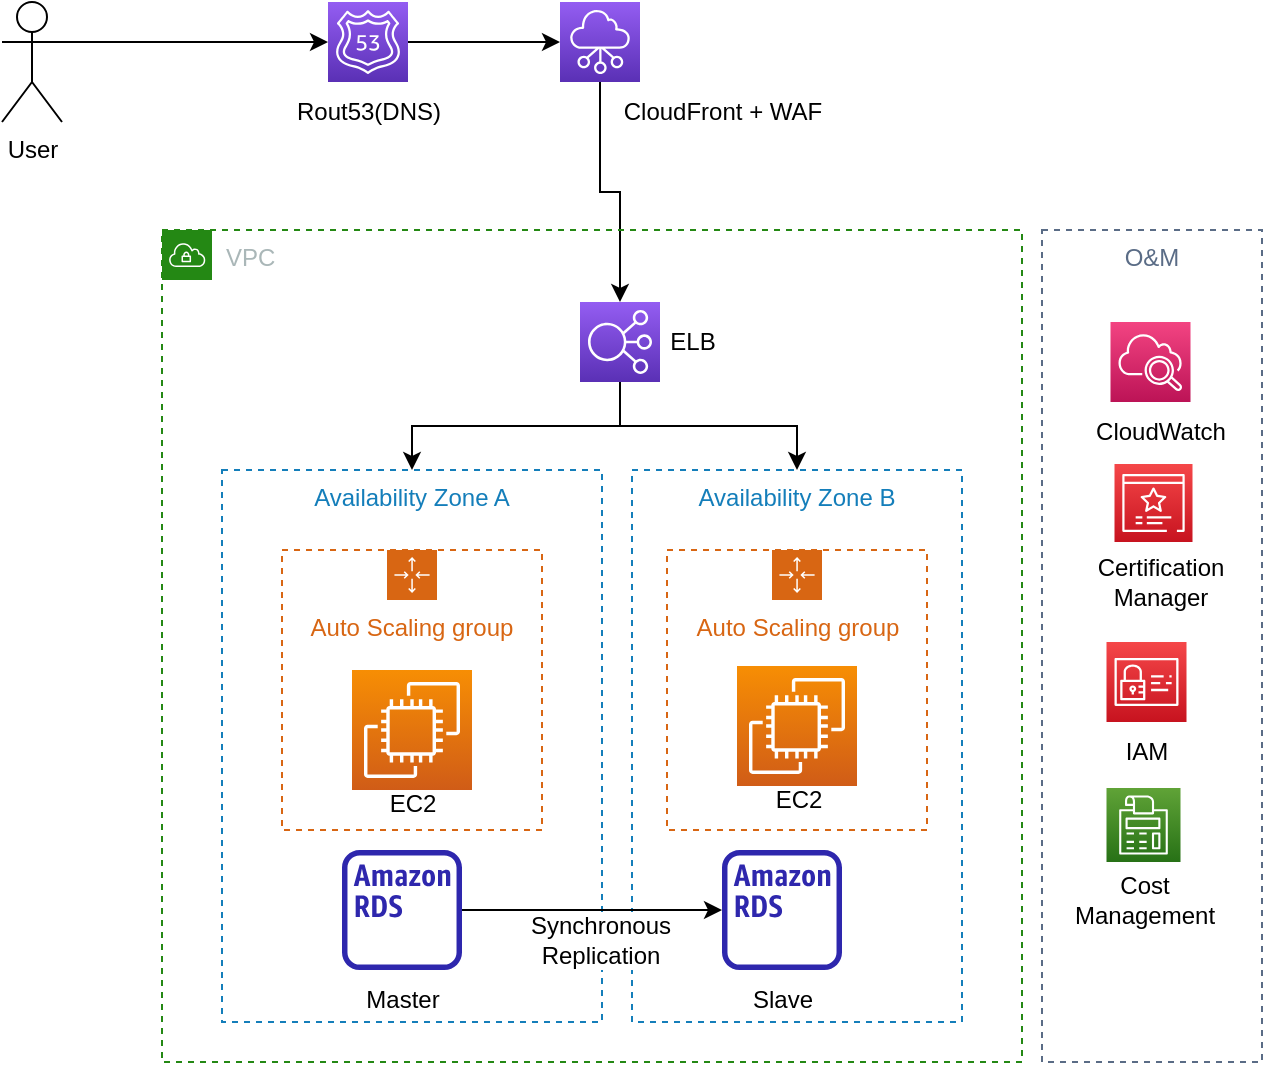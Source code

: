 <mxfile version="20.4.2" type="github" pages="2">
  <diagram id="MYiubayEztFGwC_8K_VW" name="Page-1">
    <mxGraphModel dx="1186" dy="510" grid="1" gridSize="10" guides="1" tooltips="1" connect="1" arrows="1" fold="1" page="1" pageScale="1" pageWidth="850" pageHeight="1100" math="0" shadow="0">
      <root>
        <mxCell id="0" />
        <mxCell id="1" parent="0" />
        <mxCell id="qeC_8O_hMwb7RruEvmz8-45" value="O&amp;M" style="fillColor=none;strokeColor=#5A6C86;dashed=1;verticalAlign=top;fontStyle=0;fontColor=#5A6C86;labelBackgroundColor=default;" parent="1" vertex="1">
          <mxGeometry x="600" y="134" width="110" height="416" as="geometry" />
        </mxCell>
        <mxCell id="qeC_8O_hMwb7RruEvmz8-1" value="Availability Zone A" style="fillColor=none;strokeColor=#147EBA;dashed=1;verticalAlign=top;fontStyle=0;fontColor=#147EBA;" parent="1" vertex="1">
          <mxGeometry x="190" y="254" width="190" height="276" as="geometry" />
        </mxCell>
        <mxCell id="qeC_8O_hMwb7RruEvmz8-2" value="Availability Zone B" style="fillColor=none;strokeColor=#147EBA;dashed=1;verticalAlign=top;fontStyle=0;fontColor=#147EBA;" parent="1" vertex="1">
          <mxGeometry x="395" y="254" width="165" height="276" as="geometry" />
        </mxCell>
        <mxCell id="qeC_8O_hMwb7RruEvmz8-3" value="Auto Scaling group" style="points=[[0,0],[0.25,0],[0.5,0],[0.75,0],[1,0],[1,0.25],[1,0.5],[1,0.75],[1,1],[0.75,1],[0.5,1],[0.25,1],[0,1],[0,0.75],[0,0.5],[0,0.25]];outlineConnect=0;gradientColor=none;html=1;whiteSpace=wrap;fontSize=12;fontStyle=0;container=1;pointerEvents=0;collapsible=0;recursiveResize=0;shape=mxgraph.aws4.groupCenter;grIcon=mxgraph.aws4.group_auto_scaling_group;grStroke=1;strokeColor=#D86613;fillColor=none;verticalAlign=top;align=center;fontColor=#D86613;dashed=1;spacingTop=25;" parent="1" vertex="1">
          <mxGeometry x="220" y="294" width="130" height="140" as="geometry" />
        </mxCell>
        <mxCell id="qeC_8O_hMwb7RruEvmz8-10" value="" style="sketch=0;points=[[0,0,0],[0.25,0,0],[0.5,0,0],[0.75,0,0],[1,0,0],[0,1,0],[0.25,1,0],[0.5,1,0],[0.75,1,0],[1,1,0],[0,0.25,0],[0,0.5,0],[0,0.75,0],[1,0.25,0],[1,0.5,0],[1,0.75,0]];outlineConnect=0;fontColor=#232F3E;gradientColor=#F78E04;gradientDirection=north;fillColor=#D05C17;strokeColor=#ffffff;dashed=0;verticalLabelPosition=bottom;verticalAlign=top;align=center;html=1;fontSize=12;fontStyle=0;aspect=fixed;shape=mxgraph.aws4.resourceIcon;resIcon=mxgraph.aws4.ec2;" parent="qeC_8O_hMwb7RruEvmz8-3" vertex="1">
          <mxGeometry x="35" y="60" width="60" height="60" as="geometry" />
        </mxCell>
        <mxCell id="qeC_8O_hMwb7RruEvmz8-11" value="EC2" style="text;html=1;resizable=0;autosize=1;align=center;verticalAlign=middle;points=[];fillColor=none;strokeColor=none;rounded=0;" parent="qeC_8O_hMwb7RruEvmz8-3" vertex="1">
          <mxGeometry x="40" y="112" width="50" height="30" as="geometry" />
        </mxCell>
        <mxCell id="qeC_8O_hMwb7RruEvmz8-37" style="edgeStyle=orthogonalEdgeStyle;rounded=0;orthogonalLoop=1;jettySize=auto;html=1;" parent="1" source="qeC_8O_hMwb7RruEvmz8-4" target="qeC_8O_hMwb7RruEvmz8-35" edge="1">
          <mxGeometry relative="1" as="geometry" />
        </mxCell>
        <mxCell id="qeC_8O_hMwb7RruEvmz8-4" value="" style="sketch=0;outlineConnect=0;fontColor=#232F3E;gradientColor=none;fillColor=#2E27AD;strokeColor=none;dashed=0;verticalLabelPosition=bottom;verticalAlign=top;align=center;html=1;fontSize=12;fontStyle=0;aspect=fixed;pointerEvents=1;shape=mxgraph.aws4.rds_instance_alt;" parent="1" vertex="1">
          <mxGeometry x="250" y="444" width="60" height="60" as="geometry" />
        </mxCell>
        <mxCell id="qeC_8O_hMwb7RruEvmz8-9" value="Auto Scaling group" style="points=[[0,0],[0.25,0],[0.5,0],[0.75,0],[1,0],[1,0.25],[1,0.5],[1,0.75],[1,1],[0.75,1],[0.5,1],[0.25,1],[0,1],[0,0.75],[0,0.5],[0,0.25]];outlineConnect=0;gradientColor=none;html=1;whiteSpace=wrap;fontSize=12;fontStyle=0;container=1;pointerEvents=0;collapsible=0;recursiveResize=0;shape=mxgraph.aws4.groupCenter;grIcon=mxgraph.aws4.group_auto_scaling_group;grStroke=1;strokeColor=#D86613;fillColor=none;verticalAlign=top;align=center;fontColor=#D86613;dashed=1;spacingTop=25;" parent="1" vertex="1">
          <mxGeometry x="412.5" y="294" width="130" height="140" as="geometry" />
        </mxCell>
        <mxCell id="qeC_8O_hMwb7RruEvmz8-12" value="" style="sketch=0;points=[[0,0,0],[0.25,0,0],[0.5,0,0],[0.75,0,0],[1,0,0],[0,1,0],[0.25,1,0],[0.5,1,0],[0.75,1,0],[1,1,0],[0,0.25,0],[0,0.5,0],[0,0.75,0],[1,0.25,0],[1,0.5,0],[1,0.75,0]];outlineConnect=0;fontColor=#232F3E;gradientColor=#F78E04;gradientDirection=north;fillColor=#D05C17;strokeColor=#ffffff;dashed=0;verticalLabelPosition=bottom;verticalAlign=top;align=center;html=1;fontSize=12;fontStyle=0;aspect=fixed;shape=mxgraph.aws4.resourceIcon;resIcon=mxgraph.aws4.ec2;" parent="qeC_8O_hMwb7RruEvmz8-9" vertex="1">
          <mxGeometry x="35" y="58" width="60" height="60" as="geometry" />
        </mxCell>
        <mxCell id="qeC_8O_hMwb7RruEvmz8-13" value="EC2" style="text;html=1;resizable=0;autosize=1;align=center;verticalAlign=middle;points=[];fillColor=none;strokeColor=none;rounded=0;" parent="qeC_8O_hMwb7RruEvmz8-9" vertex="1">
          <mxGeometry x="40" y="110" width="50" height="30" as="geometry" />
        </mxCell>
        <mxCell id="qeC_8O_hMwb7RruEvmz8-29" style="edgeStyle=orthogonalEdgeStyle;rounded=0;orthogonalLoop=1;jettySize=auto;html=1;exitX=0.5;exitY=1;exitDx=0;exitDy=0;exitPerimeter=0;" parent="1" source="qeC_8O_hMwb7RruEvmz8-14" target="qeC_8O_hMwb7RruEvmz8-19" edge="1">
          <mxGeometry relative="1" as="geometry" />
        </mxCell>
        <mxCell id="qeC_8O_hMwb7RruEvmz8-14" value="" style="sketch=0;points=[[0,0,0],[0.25,0,0],[0.5,0,0],[0.75,0,0],[1,0,0],[0,1,0],[0.25,1,0],[0.5,1,0],[0.75,1,0],[1,1,0],[0,0.25,0],[0,0.5,0],[0,0.75,0],[1,0.25,0],[1,0.5,0],[1,0.75,0]];outlineConnect=0;fontColor=#232F3E;gradientColor=#945DF2;gradientDirection=north;fillColor=#5A30B5;strokeColor=#ffffff;dashed=0;verticalLabelPosition=bottom;verticalAlign=top;align=center;html=1;fontSize=12;fontStyle=0;aspect=fixed;shape=mxgraph.aws4.resourceIcon;resIcon=mxgraph.aws4.networking_and_content_delivery;" parent="1" vertex="1">
          <mxGeometry x="359" y="20" width="40" height="40" as="geometry" />
        </mxCell>
        <mxCell id="qeC_8O_hMwb7RruEvmz8-15" value="CloudFront + WAF" style="text;html=1;resizable=0;autosize=1;align=center;verticalAlign=middle;points=[];fillColor=none;strokeColor=none;rounded=0;" parent="1" vertex="1">
          <mxGeometry x="380" y="60" width="120" height="30" as="geometry" />
        </mxCell>
        <mxCell id="qeC_8O_hMwb7RruEvmz8-21" style="edgeStyle=orthogonalEdgeStyle;rounded=0;orthogonalLoop=1;jettySize=auto;html=1;exitX=0.5;exitY=1;exitDx=0;exitDy=0;exitPerimeter=0;" parent="1" source="qeC_8O_hMwb7RruEvmz8-19" target="qeC_8O_hMwb7RruEvmz8-1" edge="1">
          <mxGeometry relative="1" as="geometry" />
        </mxCell>
        <mxCell id="qeC_8O_hMwb7RruEvmz8-22" style="edgeStyle=orthogonalEdgeStyle;rounded=0;orthogonalLoop=1;jettySize=auto;html=1;exitX=0.5;exitY=1;exitDx=0;exitDy=0;exitPerimeter=0;" parent="1" source="qeC_8O_hMwb7RruEvmz8-19" target="qeC_8O_hMwb7RruEvmz8-2" edge="1">
          <mxGeometry relative="1" as="geometry" />
        </mxCell>
        <mxCell id="qeC_8O_hMwb7RruEvmz8-31" style="edgeStyle=orthogonalEdgeStyle;rounded=0;orthogonalLoop=1;jettySize=auto;html=1;exitX=1;exitY=0.333;exitDx=0;exitDy=0;exitPerimeter=0;entryX=0;entryY=0.5;entryDx=0;entryDy=0;entryPerimeter=0;" parent="1" source="qeC_8O_hMwb7RruEvmz8-23" target="qeC_8O_hMwb7RruEvmz8-25" edge="1">
          <mxGeometry relative="1" as="geometry" />
        </mxCell>
        <mxCell id="qeC_8O_hMwb7RruEvmz8-23" value="User" style="shape=umlActor;verticalLabelPosition=bottom;verticalAlign=top;html=1;" parent="1" vertex="1">
          <mxGeometry x="80" y="20" width="30" height="60" as="geometry" />
        </mxCell>
        <mxCell id="qeC_8O_hMwb7RruEvmz8-30" style="edgeStyle=orthogonalEdgeStyle;rounded=0;orthogonalLoop=1;jettySize=auto;html=1;exitX=1;exitY=0.5;exitDx=0;exitDy=0;exitPerimeter=0;entryX=0;entryY=0.5;entryDx=0;entryDy=0;entryPerimeter=0;" parent="1" source="qeC_8O_hMwb7RruEvmz8-25" target="qeC_8O_hMwb7RruEvmz8-14" edge="1">
          <mxGeometry relative="1" as="geometry" />
        </mxCell>
        <mxCell id="qeC_8O_hMwb7RruEvmz8-25" value="" style="sketch=0;points=[[0,0,0],[0.25,0,0],[0.5,0,0],[0.75,0,0],[1,0,0],[0,1,0],[0.25,1,0],[0.5,1,0],[0.75,1,0],[1,1,0],[0,0.25,0],[0,0.5,0],[0,0.75,0],[1,0.25,0],[1,0.5,0],[1,0.75,0]];outlineConnect=0;fontColor=#232F3E;gradientColor=#945DF2;gradientDirection=north;fillColor=#5A30B5;strokeColor=#ffffff;dashed=0;verticalLabelPosition=bottom;verticalAlign=top;align=center;html=1;fontSize=12;fontStyle=0;aspect=fixed;shape=mxgraph.aws4.resourceIcon;resIcon=mxgraph.aws4.route_53;" parent="1" vertex="1">
          <mxGeometry x="243" y="20" width="40" height="40" as="geometry" />
        </mxCell>
        <mxCell id="qeC_8O_hMwb7RruEvmz8-26" value="Rout53(DNS)" style="text;html=1;resizable=0;autosize=1;align=center;verticalAlign=middle;points=[];fillColor=none;strokeColor=none;rounded=0;" parent="1" vertex="1">
          <mxGeometry x="213" y="60" width="100" height="30" as="geometry" />
        </mxCell>
        <mxCell id="qeC_8O_hMwb7RruEvmz8-27" value="VPC" style="points=[[0,0],[0.25,0],[0.5,0],[0.75,0],[1,0],[1,0.25],[1,0.5],[1,0.75],[1,1],[0.75,1],[0.5,1],[0.25,1],[0,1],[0,0.75],[0,0.5],[0,0.25]];outlineConnect=0;gradientColor=none;html=1;whiteSpace=wrap;fontSize=12;fontStyle=0;container=1;pointerEvents=0;collapsible=0;recursiveResize=0;shape=mxgraph.aws4.group;grIcon=mxgraph.aws4.group_vpc;strokeColor=#248814;fillColor=none;verticalAlign=top;align=left;spacingLeft=30;fontColor=#AAB7B8;dashed=1;" parent="1" vertex="1">
          <mxGeometry x="160" y="134" width="430" height="416" as="geometry" />
        </mxCell>
        <mxCell id="qeC_8O_hMwb7RruEvmz8-20" value="ELB" style="text;html=1;resizable=0;autosize=1;align=center;verticalAlign=middle;points=[];fillColor=none;strokeColor=none;rounded=0;" parent="qeC_8O_hMwb7RruEvmz8-27" vertex="1">
          <mxGeometry x="240" y="41" width="50" height="30" as="geometry" />
        </mxCell>
        <mxCell id="qeC_8O_hMwb7RruEvmz8-19" value="" style="sketch=0;points=[[0,0,0],[0.25,0,0],[0.5,0,0],[0.75,0,0],[1,0,0],[0,1,0],[0.25,1,0],[0.5,1,0],[0.75,1,0],[1,1,0],[0,0.25,0],[0,0.5,0],[0,0.75,0],[1,0.25,0],[1,0.5,0],[1,0.75,0]];outlineConnect=0;fontColor=#232F3E;gradientColor=#945DF2;gradientDirection=north;fillColor=#5A30B5;strokeColor=#ffffff;dashed=0;verticalLabelPosition=bottom;verticalAlign=top;align=center;html=1;fontSize=12;fontStyle=0;aspect=fixed;shape=mxgraph.aws4.resourceIcon;resIcon=mxgraph.aws4.elastic_load_balancing;" parent="qeC_8O_hMwb7RruEvmz8-27" vertex="1">
          <mxGeometry x="209" y="36" width="40" height="40" as="geometry" />
        </mxCell>
        <mxCell id="qeC_8O_hMwb7RruEvmz8-32" value="" style="sketch=0;points=[[0,0,0],[0.25,0,0],[0.5,0,0],[0.75,0,0],[1,0,0],[0,1,0],[0.25,1,0],[0.5,1,0],[0.75,1,0],[1,1,0],[0,0.25,0],[0,0.5,0],[0,0.75,0],[1,0.25,0],[1,0.5,0],[1,0.75,0]];points=[[0,0,0],[0.25,0,0],[0.5,0,0],[0.75,0,0],[1,0,0],[0,1,0],[0.25,1,0],[0.5,1,0],[0.75,1,0],[1,1,0],[0,0.25,0],[0,0.5,0],[0,0.75,0],[1,0.25,0],[1,0.5,0],[1,0.75,0]];outlineConnect=0;fontColor=#232F3E;gradientColor=#F34482;gradientDirection=north;fillColor=#BC1356;strokeColor=#ffffff;dashed=0;verticalLabelPosition=bottom;verticalAlign=top;align=center;html=1;fontSize=12;fontStyle=0;aspect=fixed;shape=mxgraph.aws4.resourceIcon;resIcon=mxgraph.aws4.cloudwatch_2;" parent="1" vertex="1">
          <mxGeometry x="634.25" y="180" width="40" height="40" as="geometry" />
        </mxCell>
        <mxCell id="qeC_8O_hMwb7RruEvmz8-33" value="CloudWatch" style="text;html=1;resizable=0;autosize=1;align=center;verticalAlign=middle;points=[];fillColor=none;strokeColor=none;rounded=0;" parent="1" vertex="1">
          <mxGeometry x="614.25" y="220" width="90" height="30" as="geometry" />
        </mxCell>
        <mxCell id="qeC_8O_hMwb7RruEvmz8-34" value="Master" style="text;html=1;resizable=0;autosize=1;align=center;verticalAlign=middle;points=[];fillColor=none;strokeColor=none;rounded=0;" parent="1" vertex="1">
          <mxGeometry x="250" y="504" width="60" height="30" as="geometry" />
        </mxCell>
        <mxCell id="qeC_8O_hMwb7RruEvmz8-35" value="" style="sketch=0;outlineConnect=0;fontColor=#232F3E;gradientColor=none;fillColor=#2E27AD;strokeColor=none;dashed=0;verticalLabelPosition=bottom;verticalAlign=top;align=center;html=1;fontSize=12;fontStyle=0;aspect=fixed;pointerEvents=1;shape=mxgraph.aws4.rds_instance_alt;" parent="1" vertex="1">
          <mxGeometry x="440" y="444" width="60" height="60" as="geometry" />
        </mxCell>
        <mxCell id="qeC_8O_hMwb7RruEvmz8-36" value="Slave" style="text;html=1;resizable=0;autosize=1;align=center;verticalAlign=middle;points=[];fillColor=none;strokeColor=none;rounded=0;" parent="1" vertex="1">
          <mxGeometry x="445" y="504" width="50" height="30" as="geometry" />
        </mxCell>
        <mxCell id="qeC_8O_hMwb7RruEvmz8-38" value="Synchronous&lt;br&gt;Replication" style="text;html=1;resizable=0;autosize=1;align=center;verticalAlign=middle;points=[];rounded=0;labelBackgroundColor=default;" parent="1" vertex="1">
          <mxGeometry x="334" y="469" width="90" height="40" as="geometry" />
        </mxCell>
        <mxCell id="qeC_8O_hMwb7RruEvmz8-40" value="" style="sketch=0;points=[[0,0,0],[0.25,0,0],[0.5,0,0],[0.75,0,0],[1,0,0],[0,1,0],[0.25,1,0],[0.5,1,0],[0.75,1,0],[1,1,0],[0,0.25,0],[0,0.5,0],[0,0.75,0],[1,0.25,0],[1,0.5,0],[1,0.75,0]];outlineConnect=0;fontColor=#232F3E;gradientColor=#F54749;gradientDirection=north;fillColor=#C7131F;strokeColor=#ffffff;dashed=0;verticalLabelPosition=bottom;verticalAlign=top;align=center;html=1;fontSize=12;fontStyle=0;aspect=fixed;shape=mxgraph.aws4.resourceIcon;resIcon=mxgraph.aws4.certificate_manager_3;labelBackgroundColor=default;" parent="1" vertex="1">
          <mxGeometry x="636.25" y="251" width="39" height="39" as="geometry" />
        </mxCell>
        <mxCell id="qeC_8O_hMwb7RruEvmz8-41" value="Certification &lt;br&gt;Manager" style="text;html=1;resizable=0;autosize=1;align=center;verticalAlign=middle;points=[];fillColor=none;strokeColor=none;rounded=0;" parent="1" vertex="1">
          <mxGeometry x="614.25" y="290" width="90" height="40" as="geometry" />
        </mxCell>
        <mxCell id="qeC_8O_hMwb7RruEvmz8-43" value="" style="sketch=0;points=[[0,0,0],[0.25,0,0],[0.5,0,0],[0.75,0,0],[1,0,0],[0,1,0],[0.25,1,0],[0.5,1,0],[0.75,1,0],[1,1,0],[0,0.25,0],[0,0.5,0],[0,0.75,0],[1,0.25,0],[1,0.5,0],[1,0.75,0]];outlineConnect=0;fontColor=#232F3E;gradientColor=#F54749;gradientDirection=north;fillColor=#C7131F;strokeColor=#ffffff;dashed=0;verticalLabelPosition=bottom;verticalAlign=top;align=center;html=1;fontSize=12;fontStyle=0;aspect=fixed;shape=mxgraph.aws4.resourceIcon;resIcon=mxgraph.aws4.identity_and_access_management;labelBackgroundColor=default;" parent="1" vertex="1">
          <mxGeometry x="632.25" y="340" width="40" height="40" as="geometry" />
        </mxCell>
        <mxCell id="qeC_8O_hMwb7RruEvmz8-44" value="IAM" style="text;html=1;resizable=0;autosize=1;align=center;verticalAlign=middle;points=[];fillColor=none;strokeColor=none;rounded=0;" parent="1" vertex="1">
          <mxGeometry x="632.25" y="380" width="40" height="30" as="geometry" />
        </mxCell>
        <mxCell id="qeC_8O_hMwb7RruEvmz8-46" value="" style="sketch=0;points=[[0,0,0],[0.25,0,0],[0.5,0,0],[0.75,0,0],[1,0,0],[0,1,0],[0.25,1,0],[0.5,1,0],[0.75,1,0],[1,1,0],[0,0.25,0],[0,0.5,0],[0,0.75,0],[1,0.25,0],[1,0.5,0],[1,0.75,0]];outlineConnect=0;fontColor=#232F3E;gradientColor=#60A337;gradientDirection=north;fillColor=#277116;strokeColor=#ffffff;dashed=0;verticalLabelPosition=bottom;verticalAlign=top;align=center;html=1;fontSize=12;fontStyle=0;aspect=fixed;shape=mxgraph.aws4.resourceIcon;resIcon=mxgraph.aws4.cost_management;labelBackgroundColor=default;" parent="1" vertex="1">
          <mxGeometry x="632.25" y="413" width="37" height="37" as="geometry" />
        </mxCell>
        <mxCell id="qeC_8O_hMwb7RruEvmz8-47" value="Cost &lt;br&gt;Management" style="text;html=1;resizable=0;autosize=1;align=center;verticalAlign=middle;points=[];fillColor=none;strokeColor=none;rounded=0;" parent="1" vertex="1">
          <mxGeometry x="605.75" y="449" width="90" height="40" as="geometry" />
        </mxCell>
      </root>
    </mxGraphModel>
  </diagram>
  <diagram id="A9GFV0IZBbkGmzlclGCO" name="Page-2">
    <mxGraphModel dx="2036" dy="510" grid="1" gridSize="10" guides="1" tooltips="1" connect="1" arrows="1" fold="1" page="1" pageScale="1" pageWidth="850" pageHeight="1100" math="0" shadow="0">
      <root>
        <mxCell id="0" />
        <mxCell id="1" parent="0" />
        <mxCell id="5oXt3WrsHGLNaCDxh3T2-1" value="VPC" style="points=[[0,0],[0.25,0],[0.5,0],[0.75,0],[1,0],[1,0.25],[1,0.5],[1,0.75],[1,1],[0.75,1],[0.5,1],[0.25,1],[0,1],[0,0.75],[0,0.5],[0,0.25]];outlineConnect=0;gradientColor=none;html=1;whiteSpace=wrap;fontSize=12;fontStyle=0;container=1;pointerEvents=0;collapsible=0;recursiveResize=0;shape=mxgraph.aws4.group;grIcon=mxgraph.aws4.group_vpc;strokeColor=#248814;fillColor=none;verticalAlign=top;align=left;spacingLeft=30;fontColor=#AAB7B8;dashed=0;" vertex="1" parent="1">
          <mxGeometry x="120" y="120" width="750" height="520" as="geometry" />
        </mxCell>
        <mxCell id="5oXt3WrsHGLNaCDxh3T2-2" value="Availability Zone" style="fillColor=none;strokeColor=#147EBA;dashed=1;verticalAlign=top;fontStyle=0;fontColor=#147EBA;" vertex="1" parent="5oXt3WrsHGLNaCDxh3T2-1">
          <mxGeometry x="20" y="60" width="200" height="430" as="geometry" />
        </mxCell>
        <mxCell id="5oXt3WrsHGLNaCDxh3T2-3" value="Availability Zone" style="fillColor=none;strokeColor=#147EBA;dashed=1;verticalAlign=top;fontStyle=0;fontColor=#147EBA;" vertex="1" parent="5oXt3WrsHGLNaCDxh3T2-1">
          <mxGeometry x="350" y="60" width="370" height="430" as="geometry" />
        </mxCell>
        <mxCell id="5oXt3WrsHGLNaCDxh3T2-6" value="Private subnet" style="points=[[0,0],[0.25,0],[0.5,0],[0.75,0],[1,0],[1,0.25],[1,0.5],[1,0.75],[1,1],[0.75,1],[0.5,1],[0.25,1],[0,1],[0,0.75],[0,0.5],[0,0.25]];outlineConnect=0;gradientColor=none;html=1;whiteSpace=wrap;fontSize=12;fontStyle=0;container=1;pointerEvents=0;collapsible=0;recursiveResize=0;shape=mxgraph.aws4.group;grIcon=mxgraph.aws4.group_security_group;grStroke=0;strokeColor=#147EBA;fillColor=#E6F2F8;verticalAlign=top;align=left;spacingLeft=30;fontColor=#147EBA;dashed=0;" vertex="1" parent="5oXt3WrsHGLNaCDxh3T2-1">
          <mxGeometry x="70" y="340" width="130" height="130" as="geometry" />
        </mxCell>
        <mxCell id="5oXt3WrsHGLNaCDxh3T2-11" value="10.0.2.0/24" style="text;html=1;resizable=0;autosize=1;align=center;verticalAlign=middle;points=[];fillColor=none;strokeColor=none;rounded=0;" vertex="1" parent="5oXt3WrsHGLNaCDxh3T2-6">
          <mxGeometry x="25" y="14" width="80" height="30" as="geometry" />
        </mxCell>
        <mxCell id="5oXt3WrsHGLNaCDxh3T2-32" value="" style="sketch=0;outlineConnect=0;fontColor=#232F3E;gradientColor=none;fillColor=#4D27AA;strokeColor=none;dashed=0;verticalLabelPosition=bottom;verticalAlign=top;align=center;html=1;fontSize=12;fontStyle=0;aspect=fixed;pointerEvents=1;shape=mxgraph.aws4.network_access_control_list;" vertex="1" parent="5oXt3WrsHGLNaCDxh3T2-6">
          <mxGeometry x="-14" y="90" width="25" height="25" as="geometry" />
        </mxCell>
        <mxCell id="5oXt3WrsHGLNaCDxh3T2-7" value="Private subnet" style="points=[[0,0],[0.25,0],[0.5,0],[0.75,0],[1,0],[1,0.25],[1,0.5],[1,0.75],[1,1],[0.75,1],[0.5,1],[0.25,1],[0,1],[0,0.75],[0,0.5],[0,0.25]];outlineConnect=0;gradientColor=none;html=1;whiteSpace=wrap;fontSize=12;fontStyle=0;container=1;pointerEvents=0;collapsible=0;recursiveResize=0;shape=mxgraph.aws4.group;grIcon=mxgraph.aws4.group_security_group;grStroke=0;strokeColor=#147EBA;fillColor=#E6F2F8;verticalAlign=top;align=left;spacingLeft=30;fontColor=#147EBA;dashed=0;" vertex="1" parent="5oXt3WrsHGLNaCDxh3T2-1">
          <mxGeometry x="399.5" y="330" width="130" height="130" as="geometry" />
        </mxCell>
        <mxCell id="5oXt3WrsHGLNaCDxh3T2-12" value="10.0.3.0/24" style="text;html=1;resizable=0;autosize=1;align=center;verticalAlign=middle;points=[];fillColor=none;strokeColor=none;rounded=0;" vertex="1" parent="5oXt3WrsHGLNaCDxh3T2-7">
          <mxGeometry x="25" y="14" width="80" height="30" as="geometry" />
        </mxCell>
        <mxCell id="5oXt3WrsHGLNaCDxh3T2-31" value="" style="sketch=0;outlineConnect=0;fontColor=#232F3E;gradientColor=none;fillColor=#4D27AA;strokeColor=none;dashed=0;verticalLabelPosition=bottom;verticalAlign=top;align=center;html=1;fontSize=12;fontStyle=0;aspect=fixed;pointerEvents=1;shape=mxgraph.aws4.network_access_control_list;" vertex="1" parent="5oXt3WrsHGLNaCDxh3T2-7">
          <mxGeometry x="-11.5" y="100" width="25" height="25" as="geometry" />
        </mxCell>
        <mxCell id="5oXt3WrsHGLNaCDxh3T2-8" value="10.0.0.0/16" style="text;html=1;resizable=0;autosize=1;align=center;verticalAlign=middle;points=[];fillColor=none;strokeColor=none;rounded=0;" vertex="1" parent="5oXt3WrsHGLNaCDxh3T2-1">
          <mxGeometry x="56" y="-3" width="80" height="30" as="geometry" />
        </mxCell>
        <mxCell id="5oXt3WrsHGLNaCDxh3T2-5" value="Public subnet" style="points=[[0,0],[0.25,0],[0.5,0],[0.75,0],[1,0],[1,0.25],[1,0.5],[1,0.75],[1,1],[0.75,1],[0.5,1],[0.25,1],[0,1],[0,0.75],[0,0.5],[0,0.25]];outlineConnect=0;gradientColor=none;html=1;whiteSpace=wrap;fontSize=12;fontStyle=0;container=1;pointerEvents=0;collapsible=0;recursiveResize=0;shape=mxgraph.aws4.group;grIcon=mxgraph.aws4.group_security_group;grStroke=0;strokeColor=#248814;fillColor=#E9F3E6;verticalAlign=top;align=left;spacingLeft=30;fontColor=#248814;dashed=0;" vertex="1" parent="5oXt3WrsHGLNaCDxh3T2-1">
          <mxGeometry x="399.5" y="140" width="280" height="150" as="geometry" />
        </mxCell>
        <mxCell id="5oXt3WrsHGLNaCDxh3T2-10" value="10.0.1.0/24" style="text;html=1;resizable=0;autosize=1;align=center;verticalAlign=middle;points=[];fillColor=none;strokeColor=none;rounded=0;" vertex="1" parent="5oXt3WrsHGLNaCDxh3T2-5">
          <mxGeometry x="25" y="15" width="80" height="30" as="geometry" />
        </mxCell>
        <mxCell id="5oXt3WrsHGLNaCDxh3T2-18" value="Security group" style="fillColor=none;strokeColor=#DD3522;verticalAlign=top;fontStyle=0;fontColor=#DD3522;" vertex="1" parent="5oXt3WrsHGLNaCDxh3T2-5">
          <mxGeometry x="170" y="45" width="100" height="70" as="geometry" />
        </mxCell>
        <mxCell id="5oXt3WrsHGLNaCDxh3T2-19" value="" style="sketch=0;points=[[0,0,0],[0.25,0,0],[0.5,0,0],[0.75,0,0],[1,0,0],[0,1,0],[0.25,1,0],[0.5,1,0],[0.75,1,0],[1,1,0],[0,0.25,0],[0,0.5,0],[0,0.75,0],[1,0.25,0],[1,0.5,0],[1,0.75,0]];outlineConnect=0;fontColor=#232F3E;gradientColor=#F78E04;gradientDirection=north;fillColor=#D05C17;strokeColor=#ffffff;dashed=0;verticalLabelPosition=bottom;verticalAlign=top;align=center;html=1;fontSize=12;fontStyle=0;aspect=fixed;shape=mxgraph.aws4.resourceIcon;resIcon=mxgraph.aws4.ec2;" vertex="1" parent="5oXt3WrsHGLNaCDxh3T2-5">
          <mxGeometry x="203" y="75" width="34" height="34" as="geometry" />
        </mxCell>
        <mxCell id="5oXt3WrsHGLNaCDxh3T2-27" value="Security group" style="fillColor=none;strokeColor=#DD3522;verticalAlign=top;fontStyle=0;fontColor=#DD3522;" vertex="1" parent="5oXt3WrsHGLNaCDxh3T2-1">
          <mxGeometry x="430" y="182.5" width="90" height="77.5" as="geometry" />
        </mxCell>
        <mxCell id="5oXt3WrsHGLNaCDxh3T2-30" style="edgeStyle=orthogonalEdgeStyle;rounded=0;orthogonalLoop=1;jettySize=auto;html=1;exitX=1;exitY=0.5;exitDx=0;exitDy=0;exitPerimeter=0;" edge="1" parent="5oXt3WrsHGLNaCDxh3T2-1" source="5oXt3WrsHGLNaCDxh3T2-28" target="5oXt3WrsHGLNaCDxh3T2-19">
          <mxGeometry relative="1" as="geometry" />
        </mxCell>
        <mxCell id="5oXt3WrsHGLNaCDxh3T2-28" value="" style="sketch=0;points=[[0,0,0],[0.25,0,0],[0.5,0,0],[0.75,0,0],[1,0,0],[0,1,0],[0.25,1,0],[0.5,1,0],[0.75,1,0],[1,1,0],[0,0.25,0],[0,0.5,0],[0,0.75,0],[1,0.25,0],[1,0.5,0],[1,0.75,0]];outlineConnect=0;fontColor=#232F3E;gradientColor=#945DF2;gradientDirection=north;fillColor=#5A30B5;strokeColor=#ffffff;dashed=0;verticalLabelPosition=bottom;verticalAlign=top;align=center;html=1;fontSize=12;fontStyle=0;aspect=fixed;shape=mxgraph.aws4.resourceIcon;resIcon=mxgraph.aws4.elastic_load_balancing;" vertex="1" parent="5oXt3WrsHGLNaCDxh3T2-1">
          <mxGeometry x="456.25" y="212.5" width="37.5" height="37.5" as="geometry" />
        </mxCell>
        <mxCell id="5oXt3WrsHGLNaCDxh3T2-24" value="" style="sketch=0;outlineConnect=0;fontColor=#232F3E;gradientColor=none;fillColor=#4D27AA;strokeColor=none;dashed=0;verticalLabelPosition=bottom;verticalAlign=top;align=center;html=1;fontSize=12;fontStyle=0;aspect=fixed;pointerEvents=1;shape=mxgraph.aws4.network_access_control_list;" vertex="1" parent="5oXt3WrsHGLNaCDxh3T2-1">
          <mxGeometry x="388" y="244" width="25" height="25" as="geometry" />
        </mxCell>
        <mxCell id="5oXt3WrsHGLNaCDxh3T2-4" value="Public subnet" style="points=[[0,0],[0.25,0],[0.5,0],[0.75,0],[1,0],[1,0.25],[1,0.5],[1,0.75],[1,1],[0.75,1],[0.5,1],[0.25,1],[0,1],[0,0.75],[0,0.5],[0,0.25]];outlineConnect=0;gradientColor=none;html=1;whiteSpace=wrap;fontSize=12;fontStyle=0;container=1;pointerEvents=0;collapsible=0;recursiveResize=0;shape=mxgraph.aws4.group;grIcon=mxgraph.aws4.group_security_group;grStroke=0;strokeColor=#248814;fillColor=#E9F3E6;verticalAlign=top;align=left;spacingLeft=30;fontColor=#248814;dashed=0;" vertex="1" parent="5oXt3WrsHGLNaCDxh3T2-1">
          <mxGeometry x="70" y="115" width="130" height="154" as="geometry" />
        </mxCell>
        <mxCell id="5oXt3WrsHGLNaCDxh3T2-9" value="10.0.0.0/24" style="text;html=1;resizable=0;autosize=1;align=center;verticalAlign=middle;points=[];fillColor=none;strokeColor=none;rounded=0;" vertex="1" parent="5oXt3WrsHGLNaCDxh3T2-4">
          <mxGeometry x="25" y="15" width="80" height="30" as="geometry" />
        </mxCell>
        <mxCell id="5oXt3WrsHGLNaCDxh3T2-16" value="" style="sketch=0;outlineConnect=0;fontColor=#232F3E;gradientColor=none;fillColor=#4D27AA;strokeColor=none;dashed=0;verticalLabelPosition=bottom;verticalAlign=top;align=center;html=1;fontSize=12;fontStyle=0;aspect=fixed;pointerEvents=1;shape=mxgraph.aws4.network_access_control_list;" vertex="1" parent="5oXt3WrsHGLNaCDxh3T2-1">
          <mxGeometry x="56" y="212.5" width="27.5" height="27.5" as="geometry" />
        </mxCell>
        <mxCell id="5oXt3WrsHGLNaCDxh3T2-17" value="Network ACL" style="text;html=1;resizable=0;autosize=1;align=center;verticalAlign=middle;points=[];fillColor=none;strokeColor=none;rounded=0;" vertex="1" parent="5oXt3WrsHGLNaCDxh3T2-1">
          <mxGeometry x="24.75" y="233.75" width="90" height="30" as="geometry" />
        </mxCell>
        <mxCell id="5oXt3WrsHGLNaCDxh3T2-37" style="edgeStyle=orthogonalEdgeStyle;rounded=0;orthogonalLoop=1;jettySize=auto;html=1;startArrow=none;" edge="1" parent="5oXt3WrsHGLNaCDxh3T2-1" target="5oXt3WrsHGLNaCDxh3T2-5">
          <mxGeometry relative="1" as="geometry">
            <mxPoint x="280" y="250" as="sourcePoint" />
            <Array as="points">
              <mxPoint x="280" y="215" />
            </Array>
          </mxGeometry>
        </mxCell>
        <mxCell id="5oXt3WrsHGLNaCDxh3T2-51" value="RoutePrivate" style="text;html=1;resizable=0;autosize=1;align=center;verticalAlign=middle;points=[];fillColor=none;strokeColor=none;rounded=0;" vertex="1" parent="5oXt3WrsHGLNaCDxh3T2-1">
          <mxGeometry x="240" y="340" width="90" height="30" as="geometry" />
        </mxCell>
        <mxCell id="5oXt3WrsHGLNaCDxh3T2-38" style="edgeStyle=orthogonalEdgeStyle;rounded=0;orthogonalLoop=1;jettySize=auto;html=1;entryX=0;entryY=0.5;entryDx=0;entryDy=0;startArrow=none;" edge="1" parent="5oXt3WrsHGLNaCDxh3T2-1" source="5oXt3WrsHGLNaCDxh3T2-51" target="5oXt3WrsHGLNaCDxh3T2-7">
          <mxGeometry relative="1" as="geometry">
            <Array as="points">
              <mxPoint x="280" y="305" />
              <mxPoint x="280" y="395" />
            </Array>
          </mxGeometry>
        </mxCell>
        <mxCell id="5oXt3WrsHGLNaCDxh3T2-53" value="RoutePublic" style="text;html=1;resizable=0;autosize=1;align=center;verticalAlign=middle;points=[];fillColor=none;strokeColor=none;rounded=0;" vertex="1" parent="5oXt3WrsHGLNaCDxh3T2-1">
          <mxGeometry x="240" y="241.5" width="90" height="30" as="geometry" />
        </mxCell>
        <mxCell id="5oXt3WrsHGLNaCDxh3T2-35" style="edgeStyle=orthogonalEdgeStyle;rounded=0;orthogonalLoop=1;jettySize=auto;html=1;startArrow=none;" edge="1" parent="1" source="5oXt3WrsHGLNaCDxh3T2-39" target="5oXt3WrsHGLNaCDxh3T2-4">
          <mxGeometry relative="1" as="geometry">
            <Array as="points">
              <mxPoint x="80" y="425" />
              <mxPoint x="80" y="312" />
            </Array>
          </mxGeometry>
        </mxCell>
        <mxCell id="5oXt3WrsHGLNaCDxh3T2-49" style="edgeStyle=orthogonalEdgeStyle;rounded=0;orthogonalLoop=1;jettySize=auto;html=1;entryX=0;entryY=0.5;entryDx=0;entryDy=0;" edge="1" parent="1" source="5oXt3WrsHGLNaCDxh3T2-14" target="5oXt3WrsHGLNaCDxh3T2-6">
          <mxGeometry relative="1" as="geometry">
            <Array as="points">
              <mxPoint x="80" y="425" />
              <mxPoint x="80" y="525" />
            </Array>
          </mxGeometry>
        </mxCell>
        <mxCell id="5oXt3WrsHGLNaCDxh3T2-14" value="" style="sketch=0;outlineConnect=0;fontColor=#232F3E;gradientColor=none;fillColor=#4D27AA;strokeColor=none;dashed=0;verticalLabelPosition=bottom;verticalAlign=top;align=center;html=1;fontSize=12;fontStyle=0;aspect=fixed;pointerEvents=1;shape=mxgraph.aws4.internet_gateway;" vertex="1" parent="1">
          <mxGeometry x="-80" y="405" width="40" height="40" as="geometry" />
        </mxCell>
        <mxCell id="5oXt3WrsHGLNaCDxh3T2-15" value="InternetGateway" style="text;html=1;resizable=0;autosize=1;align=center;verticalAlign=middle;points=[];fillColor=none;strokeColor=none;rounded=0;" vertex="1" parent="1">
          <mxGeometry x="-110" y="445" width="110" height="30" as="geometry" />
        </mxCell>
        <mxCell id="5oXt3WrsHGLNaCDxh3T2-42" value="" style="edgeStyle=orthogonalEdgeStyle;rounded=0;orthogonalLoop=1;jettySize=auto;html=1;endArrow=none;" edge="1" parent="1" source="5oXt3WrsHGLNaCDxh3T2-14">
          <mxGeometry relative="1" as="geometry">
            <mxPoint x="-40" y="425" as="sourcePoint" />
            <mxPoint x="400" y="350" as="targetPoint" />
            <Array as="points">
              <mxPoint x="400" y="425" />
            </Array>
          </mxGeometry>
        </mxCell>
        <mxCell id="5oXt3WrsHGLNaCDxh3T2-39" value="RoutePublic" style="text;html=1;resizable=0;autosize=1;align=center;verticalAlign=middle;points=[];fillColor=none;strokeColor=none;rounded=0;" vertex="1" parent="1">
          <mxGeometry x="30" y="340" width="90" height="30" as="geometry" />
        </mxCell>
        <mxCell id="5oXt3WrsHGLNaCDxh3T2-50" value="RoutePrivate" style="text;html=1;resizable=0;autosize=1;align=center;verticalAlign=middle;points=[];fillColor=none;strokeColor=none;rounded=0;" vertex="1" parent="1">
          <mxGeometry x="30" y="470" width="90" height="30" as="geometry" />
        </mxCell>
      </root>
    </mxGraphModel>
  </diagram>
</mxfile>
